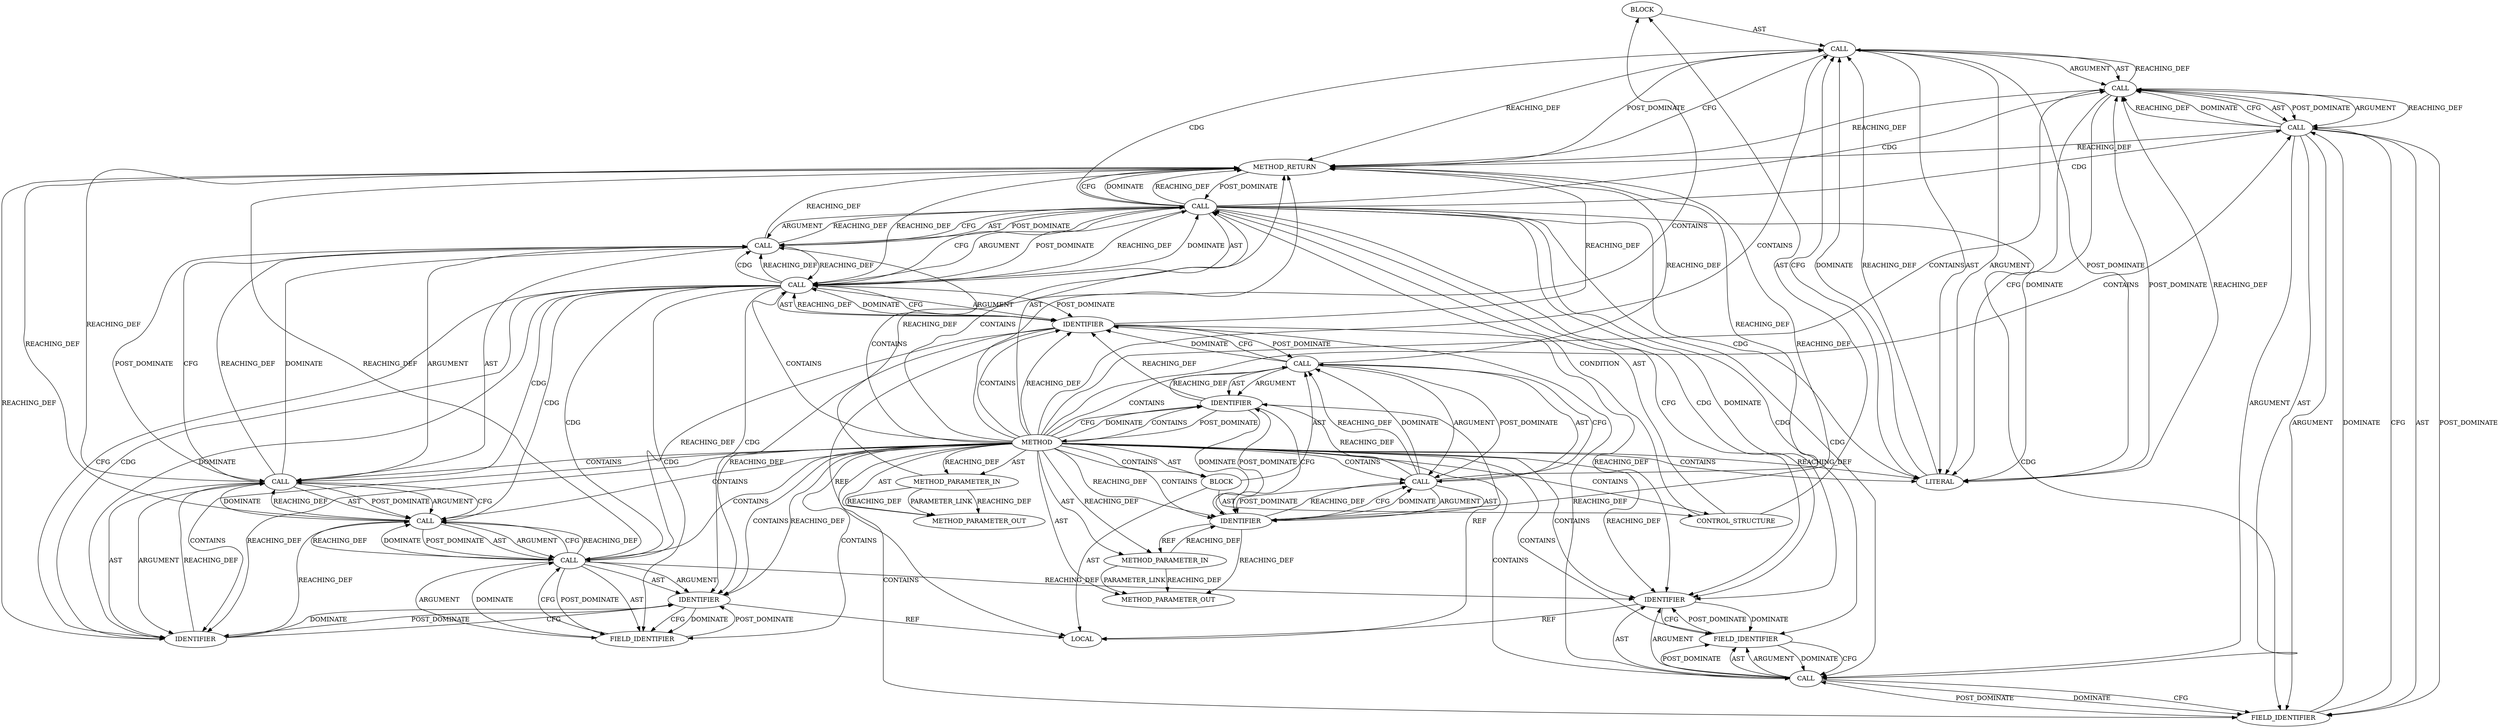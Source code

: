 digraph {
  17893 [label=BLOCK ORDER=2 ARGUMENT_INDEX=-1 CODE="<empty>" COLUMN_NUMBER=3 LINE_NUMBER=2594 TYPE_FULL_NAME="void"]
  17885 [label=IDENTIFIER ORDER=1 ARGUMENT_INDEX=1 CODE="tx_ctx" COLUMN_NUMBER=22 LINE_NUMBER=2592 TYPE_FULL_NAME="tls_sw_context_tx*" NAME="tx_ctx"]
  17886 [label=CALL ORDER=2 ARGUMENT_INDEX=2 CODE="!test_and_set_bit(BIT_TX_SCHEDULED, &tx_ctx->tx_bitmask)" COLUMN_NUMBER=6 METHOD_FULL_NAME="<operator>.logicalNot" LINE_NUMBER=2593 TYPE_FULL_NAME="<empty>" DISPATCH_TYPE="STATIC_DISPATCH" SIGNATURE="" NAME="<operator>.logicalNot"]
  17874 [label=METHOD_PARAMETER_IN ORDER=1 CODE="struct sock *sk" IS_VARIADIC=false COLUMN_NUMBER=25 LINE_NUMBER=2587 TYPE_FULL_NAME="sock*" EVALUATION_STRATEGY="BY_VALUE" INDEX=1 NAME="sk"]
  17891 [label=IDENTIFIER ORDER=1 ARGUMENT_INDEX=1 CODE="tx_ctx" COLUMN_NUMBER=43 LINE_NUMBER=2593 TYPE_FULL_NAME="tls_sw_context_tx*" NAME="tx_ctx"]
  17894 [label=CALL ORDER=1 ARGUMENT_INDEX=1 CODE="schedule_delayed_work(&tx_ctx->tx_work.work, 0)" COLUMN_NUMBER=3 METHOD_FULL_NAME="schedule_delayed_work" LINE_NUMBER=2594 TYPE_FULL_NAME="<empty>" DISPATCH_TYPE="STATIC_DISPATCH" SIGNATURE="" NAME="schedule_delayed_work"]
  21710 [label=METHOD_PARAMETER_OUT ORDER=2 CODE="struct tls_context *ctx" IS_VARIADIC=false COLUMN_NUMBER=42 LINE_NUMBER=2587 TYPE_FULL_NAME="tls_context*" EVALUATION_STRATEGY="BY_VALUE" INDEX=2 NAME="ctx"]
  17876 [label=BLOCK ORDER=3 ARGUMENT_INDEX=-1 CODE="{
	struct tls_sw_context_tx *tx_ctx = tls_sw_ctx_tx(ctx);

	/* Schedule the transmission if tx list is ready */
	if (tls_is_tx_ready(tx_ctx) &&
	    !test_and_set_bit(BIT_TX_SCHEDULED, &tx_ctx->tx_bitmask))
		schedule_delayed_work(&tx_ctx->tx_work.work, 0);
}" COLUMN_NUMBER=1 LINE_NUMBER=2588 TYPE_FULL_NAME="void"]
  17895 [label=CALL ORDER=1 ARGUMENT_INDEX=1 CODE="&tx_ctx->tx_work.work" COLUMN_NUMBER=25 METHOD_FULL_NAME="<operator>.addressOf" LINE_NUMBER=2594 TYPE_FULL_NAME="<empty>" DISPATCH_TYPE="STATIC_DISPATCH" SIGNATURE="" NAME="<operator>.addressOf"]
  17873 [label=METHOD COLUMN_NUMBER=1 LINE_NUMBER=2587 COLUMN_NUMBER_END=1 IS_EXTERNAL=false SIGNATURE="void tls_sw_write_space (sock*,tls_context*)" NAME="tls_sw_write_space" AST_PARENT_TYPE="TYPE_DECL" AST_PARENT_FULL_NAME="tls_sw.c:<global>" ORDER=62 CODE="void tls_sw_write_space(struct sock *sk, struct tls_context *ctx)
{
	struct tls_sw_context_tx *tx_ctx = tls_sw_ctx_tx(ctx);

	/* Schedule the transmission if tx list is ready */
	if (tls_is_tx_ready(tx_ctx) &&
	    !test_and_set_bit(BIT_TX_SCHEDULED, &tx_ctx->tx_bitmask))
		schedule_delayed_work(&tx_ctx->tx_work.work, 0);
}" FULL_NAME="tls_sw_write_space" LINE_NUMBER_END=2595 FILENAME="tls_sw.c"]
  17875 [label=METHOD_PARAMETER_IN ORDER=2 CODE="struct tls_context *ctx" IS_VARIADIC=false COLUMN_NUMBER=42 LINE_NUMBER=2587 TYPE_FULL_NAME="tls_context*" EVALUATION_STRATEGY="BY_VALUE" INDEX=2 NAME="ctx"]
  17901 [label=LITERAL ORDER=2 ARGUMENT_INDEX=2 CODE="0" COLUMN_NUMBER=48 LINE_NUMBER=2594 TYPE_FULL_NAME="int"]
  17882 [label=CONTROL_STRUCTURE CONTROL_STRUCTURE_TYPE="IF" ORDER=3 PARSER_TYPE_NAME="CASTIfStatement" ARGUMENT_INDEX=-1 CODE="if (tls_is_tx_ready(tx_ctx) &&
	    !test_and_set_bit(BIT_TX_SCHEDULED, &tx_ctx->tx_bitmask))" COLUMN_NUMBER=2 LINE_NUMBER=2592]
  17900 [label=FIELD_IDENTIFIER ORDER=2 ARGUMENT_INDEX=2 CODE="work" COLUMN_NUMBER=26 LINE_NUMBER=2594 CANONICAL_NAME="work"]
  17898 [label=IDENTIFIER ORDER=1 ARGUMENT_INDEX=1 CODE="tx_ctx" COLUMN_NUMBER=26 LINE_NUMBER=2594 TYPE_FULL_NAME="tls_sw_context_tx*" NAME="tx_ctx"]
  17881 [label=IDENTIFIER ORDER=1 ARGUMENT_INDEX=1 CODE="ctx" COLUMN_NUMBER=51 LINE_NUMBER=2589 TYPE_FULL_NAME="tls_context*" NAME="ctx"]
  17897 [label=CALL ORDER=1 ARGUMENT_INDEX=1 CODE="tx_ctx->tx_work" COLUMN_NUMBER=26 METHOD_FULL_NAME="<operator>.indirectFieldAccess" LINE_NUMBER=2594 TYPE_FULL_NAME="<empty>" DISPATCH_TYPE="STATIC_DISPATCH" SIGNATURE="" NAME="<operator>.indirectFieldAccess"]
  21709 [label=METHOD_PARAMETER_OUT ORDER=1 CODE="struct sock *sk" IS_VARIADIC=false COLUMN_NUMBER=25 LINE_NUMBER=2587 TYPE_FULL_NAME="sock*" EVALUATION_STRATEGY="BY_VALUE" INDEX=1 NAME="sk"]
  17899 [label=FIELD_IDENTIFIER ORDER=2 ARGUMENT_INDEX=2 CODE="tx_work" COLUMN_NUMBER=26 LINE_NUMBER=2594 CANONICAL_NAME="tx_work"]
  17888 [label=IDENTIFIER ORDER=1 ARGUMENT_INDEX=1 CODE="BIT_TX_SCHEDULED" COLUMN_NUMBER=24 LINE_NUMBER=2593 TYPE_FULL_NAME="ANY" NAME="BIT_TX_SCHEDULED"]
  17887 [label=CALL ORDER=1 ARGUMENT_INDEX=1 CODE="test_and_set_bit(BIT_TX_SCHEDULED, &tx_ctx->tx_bitmask)" COLUMN_NUMBER=7 METHOD_FULL_NAME="test_and_set_bit" LINE_NUMBER=2593 TYPE_FULL_NAME="<empty>" DISPATCH_TYPE="STATIC_DISPATCH" SIGNATURE="" NAME="test_and_set_bit"]
  17880 [label=CALL ORDER=2 ARGUMENT_INDEX=2 CODE="tls_sw_ctx_tx(ctx)" COLUMN_NUMBER=37 METHOD_FULL_NAME="tls_sw_ctx_tx" LINE_NUMBER=2589 TYPE_FULL_NAME="<empty>" DISPATCH_TYPE="STATIC_DISPATCH" SIGNATURE="" NAME="tls_sw_ctx_tx"]
  17892 [label=FIELD_IDENTIFIER ORDER=2 ARGUMENT_INDEX=2 CODE="tx_bitmask" COLUMN_NUMBER=43 LINE_NUMBER=2593 CANONICAL_NAME="tx_bitmask"]
  17877 [label=LOCAL ORDER=1 CODE="struct tls_sw_context_tx* tx_ctx" COLUMN_NUMBER=27 LINE_NUMBER=2589 TYPE_FULL_NAME="tls_sw_context_tx*" NAME="tx_ctx"]
  17902 [label=METHOD_RETURN ORDER=4 CODE="RET" COLUMN_NUMBER=1 LINE_NUMBER=2587 TYPE_FULL_NAME="void" EVALUATION_STRATEGY="BY_VALUE"]
  17884 [label=CALL ORDER=1 ARGUMENT_INDEX=1 CODE="tls_is_tx_ready(tx_ctx)" COLUMN_NUMBER=6 METHOD_FULL_NAME="tls_is_tx_ready" LINE_NUMBER=2592 TYPE_FULL_NAME="<empty>" DISPATCH_TYPE="STATIC_DISPATCH" SIGNATURE="" NAME="tls_is_tx_ready"]
  17883 [label=CALL ORDER=1 ARGUMENT_INDEX=-1 CODE="tls_is_tx_ready(tx_ctx) &&
	    !test_and_set_bit(BIT_TX_SCHEDULED, &tx_ctx->tx_bitmask)" COLUMN_NUMBER=6 METHOD_FULL_NAME="<operator>.logicalAnd" LINE_NUMBER=2592 TYPE_FULL_NAME="<empty>" DISPATCH_TYPE="STATIC_DISPATCH" SIGNATURE="" NAME="<operator>.logicalAnd"]
  17890 [label=CALL ORDER=1 ARGUMENT_INDEX=1 CODE="tx_ctx->tx_bitmask" COLUMN_NUMBER=43 METHOD_FULL_NAME="<operator>.indirectFieldAccess" LINE_NUMBER=2593 TYPE_FULL_NAME="<empty>" DISPATCH_TYPE="STATIC_DISPATCH" SIGNATURE="" NAME="<operator>.indirectFieldAccess"]
  17889 [label=CALL ORDER=2 ARGUMENT_INDEX=2 CODE="&tx_ctx->tx_bitmask" COLUMN_NUMBER=42 METHOD_FULL_NAME="<operator>.addressOf" LINE_NUMBER=2593 TYPE_FULL_NAME="<empty>" DISPATCH_TYPE="STATIC_DISPATCH" SIGNATURE="" NAME="<operator>.addressOf"]
  17879 [label=IDENTIFIER ORDER=1 ARGUMENT_INDEX=1 CODE="tx_ctx" COLUMN_NUMBER=28 LINE_NUMBER=2589 TYPE_FULL_NAME="tls_sw_context_tx*" NAME="tx_ctx"]
  17896 [label=CALL ORDER=1 ARGUMENT_INDEX=1 CODE="tx_ctx->tx_work.work" COLUMN_NUMBER=26 METHOD_FULL_NAME="<operator>.fieldAccess" LINE_NUMBER=2594 TYPE_FULL_NAME="<empty>" DISPATCH_TYPE="STATIC_DISPATCH" SIGNATURE="" NAME="<operator>.fieldAccess"]
  17878 [label=CALL ORDER=2 ARGUMENT_INDEX=-1 CODE="*tx_ctx = tls_sw_ctx_tx(ctx)" COLUMN_NUMBER=27 METHOD_FULL_NAME="<operator>.assignment" LINE_NUMBER=2589 TYPE_FULL_NAME="<empty>" DISPATCH_TYPE="STATIC_DISPATCH" SIGNATURE="" NAME="<operator>.assignment"]
  17890 -> 17898 [label=REACHING_DEF VARIABLE="tx_ctx->tx_bitmask"]
  17883 -> 17886 [label=ARGUMENT ]
  17890 -> 17889 [label=CFG ]
  17890 -> 17902 [label=REACHING_DEF VARIABLE="tx_ctx->tx_bitmask"]
  17881 -> 17902 [label=REACHING_DEF VARIABLE="ctx"]
  17883 -> 17900 [label=CDG ]
  17890 -> 17889 [label=REACHING_DEF VARIABLE="tx_ctx->tx_bitmask"]
  17890 -> 17889 [label=REACHING_DEF VARIABLE="tx_ctx->tx_bitmask"]
  17894 -> 17901 [label=AST ]
  17895 -> 17896 [label=AST ]
  17888 -> 17889 [label=REACHING_DEF VARIABLE="BIT_TX_SCHEDULED"]
  17897 -> 17898 [label=AST ]
  17893 -> 17894 [label=AST ]
  17873 -> 17888 [label=CONTAINS ]
  17873 -> 17885 [label=CONTAINS ]
  17878 -> 17879 [label=ARGUMENT ]
  17890 -> 17891 [label=ARGUMENT ]
  17873 -> 17874 [label=AST ]
  17888 -> 17891 [label=CFG ]
  17888 -> 17891 [label=DOMINATE ]
  17873 -> 17879 [label=CFG ]
  17883 -> 17901 [label=CDG ]
  17879 -> 17873 [label=POST_DOMINATE ]
  17883 -> 17886 [label=AST ]
  17885 -> 17878 [label=POST_DOMINATE ]
  17873 -> 17878 [label=CONTAINS ]
  17873 -> 17900 [label=CONTAINS ]
  17892 -> 17891 [label=POST_DOMINATE ]
  17886 -> 17883 [label=REACHING_DEF VARIABLE="!test_and_set_bit(BIT_TX_SCHEDULED, &tx_ctx->tx_bitmask)"]
  17876 -> 17877 [label=AST ]
  17883 -> 17895 [label=CDG ]
  17884 -> 17891 [label=CDG ]
  17874 -> 21709 [label=REACHING_DEF VARIABLE="sk"]
  17874 -> 21709 [label=REACHING_DEF VARIABLE="sk"]
  17886 -> 17902 [label=REACHING_DEF VARIABLE="!test_and_set_bit(BIT_TX_SCHEDULED, &tx_ctx->tx_bitmask)"]
  17873 -> 17899 [label=CONTAINS ]
  17879 -> 17881 [label=CFG ]
  17873 -> 17892 [label=CONTAINS ]
  17884 -> 17888 [label=CFG ]
  17890 -> 17892 [label=ARGUMENT ]
  17886 -> 17883 [label=CFG ]
  17889 -> 17890 [label=POST_DOMINATE ]
  17880 -> 17881 [label=ARGUMENT ]
  17878 -> 17885 [label=DOMINATE ]
  17873 -> 17876 [label=CONTAINS ]
  17885 -> 17884 [label=REACHING_DEF VARIABLE="tx_ctx"]
  17886 -> 17887 [label=ARGUMENT ]
  17902 -> 17894 [label=POST_DOMINATE ]
  17884 -> 17886 [label=CDG ]
  17873 -> 17901 [label=REACHING_DEF VARIABLE=""]
  17884 -> 17890 [label=CDG ]
  17887 -> 17902 [label=REACHING_DEF VARIABLE="test_and_set_bit(BIT_TX_SCHEDULED, &tx_ctx->tx_bitmask)"]
  17878 -> 17879 [label=AST ]
  17900 -> 17896 [label=DOMINATE ]
  17890 -> 17892 [label=POST_DOMINATE ]
  17886 -> 17887 [label=AST ]
  17888 -> 17887 [label=REACHING_DEF VARIABLE="BIT_TX_SCHEDULED"]
  17901 -> 17895 [label=POST_DOMINATE ]
  17878 -> 17885 [label=CFG ]
  17873 -> 17888 [label=REACHING_DEF VARIABLE=""]
  17881 -> 21710 [label=REACHING_DEF VARIABLE="ctx"]
  17884 -> 17889 [label=CDG ]
  17873 -> 17879 [label=DOMINATE ]
  17873 -> 17879 [label=CONTAINS ]
  17884 -> 17885 [label=ARGUMENT ]
  17873 -> 17887 [label=CONTAINS ]
  17883 -> 17902 [label=CFG ]
  17879 -> 17885 [label=REACHING_DEF VARIABLE="tx_ctx"]
  17882 -> 17883 [label=CONDITION ]
  17896 -> 17900 [label=AST ]
  17887 -> 17889 [label=AST ]
  17873 -> 17882 [label=CONTAINS ]
  17887 -> 17889 [label=POST_DOMINATE ]
  17879 -> 17877 [label=REF ]
  17876 -> 17878 [label=AST ]
  17884 -> 17883 [label=REACHING_DEF VARIABLE="tls_is_tx_ready(tx_ctx)"]
  17898 -> 17899 [label=DOMINATE ]
  17902 -> 17883 [label=POST_DOMINATE ]
  17878 -> 17880 [label=AST ]
  17873 -> 17875 [label=AST ]
  17895 -> 17901 [label=DOMINATE ]
  17901 -> 17895 [label=REACHING_DEF VARIABLE="0"]
  17884 -> 17883 [label=DOMINATE ]
  17901 -> 17894 [label=CFG ]
  17891 -> 17892 [label=CFG ]
  17873 -> 17891 [label=CONTAINS ]
  17880 -> 17878 [label=CFG ]
  17894 -> 17902 [label=CFG ]
  17875 -> 21710 [label=PARAMETER_LINK ]
  17883 -> 17896 [label=CDG ]
  17894 -> 17902 [label=REACHING_DEF VARIABLE="schedule_delayed_work(&tx_ctx->tx_work.work, 0)"]
  17883 -> 17898 [label=DOMINATE ]
  17884 -> 17883 [label=CFG ]
  17901 -> 17894 [label=DOMINATE ]
  17873 -> 17876 [label=AST ]
  17891 -> 17888 [label=POST_DOMINATE ]
  17883 -> 17894 [label=CDG ]
  17873 -> 17898 [label=CONTAINS ]
  17880 -> 17881 [label=AST ]
  17885 -> 17890 [label=REACHING_DEF VARIABLE="tx_ctx"]
  17880 -> 17879 [label=REACHING_DEF VARIABLE="tls_sw_ctx_tx(ctx)"]
  17896 -> 17897 [label=ARGUMENT ]
  17873 -> 17897 [label=CONTAINS ]
  17883 -> 17897 [label=CDG ]
  17888 -> 17902 [label=REACHING_DEF VARIABLE="BIT_TX_SCHEDULED"]
  17882 -> 17883 [label=AST ]
  17885 -> 17902 [label=REACHING_DEF VARIABLE="tx_ctx"]
  17873 -> 17874 [label=REACHING_DEF VARIABLE=""]
  17878 -> 17880 [label=ARGUMENT ]
  17896 -> 17895 [label=REACHING_DEF VARIABLE="tx_ctx->tx_work.work"]
  17896 -> 17895 [label=REACHING_DEF VARIABLE="tx_ctx->tx_work.work"]
  17873 -> 17898 [label=REACHING_DEF VARIABLE=""]
  17882 -> 17893 [label=AST ]
  17897 -> 17899 [label=POST_DOMINATE ]
  17873 -> 17891 [label=REACHING_DEF VARIABLE=""]
  17884 -> 17888 [label=CDG ]
  17896 -> 17900 [label=ARGUMENT ]
  17881 -> 17880 [label=REACHING_DEF VARIABLE="ctx"]
  17873 -> 17875 [label=REACHING_DEF VARIABLE=""]
  17873 -> 17896 [label=CONTAINS ]
  17873 -> 17885 [label=REACHING_DEF VARIABLE=""]
  17894 -> 17901 [label=ARGUMENT ]
  17878 -> 17902 [label=REACHING_DEF VARIABLE="*tx_ctx = tls_sw_ctx_tx(ctx)"]
  17887 -> 17886 [label=CFG ]
  17881 -> 17875 [label=REF ]
  17889 -> 17890 [label=ARGUMENT ]
  17889 -> 17890 [label=AST ]
  17873 -> 17880 [label=CONTAINS ]
  17874 -> 17902 [label=REACHING_DEF VARIABLE="sk"]
  17894 -> 17901 [label=POST_DOMINATE ]
  17881 -> 17880 [label=CFG ]
  17896 -> 17900 [label=POST_DOMINATE ]
  17875 -> 17881 [label=REACHING_DEF VARIABLE="ctx"]
  17895 -> 17894 [label=REACHING_DEF VARIABLE="&tx_ctx->tx_work.work"]
  17894 -> 17895 [label=ARGUMENT ]
  17897 -> 17900 [label=DOMINATE ]
  17897 -> 17899 [label=AST ]
  17881 -> 17879 [label=POST_DOMINATE ]
  17883 -> 17902 [label=DOMINATE ]
  17887 -> 17888 [label=ARGUMENT ]
  17883 -> 17898 [label=CFG ]
  17873 -> 17886 [label=CONTAINS ]
  17878 -> 17880 [label=POST_DOMINATE ]
  17884 -> 17886 [label=REACHING_DEF VARIABLE="tls_is_tx_ready(tx_ctx)"]
  17884 -> 17888 [label=DOMINATE ]
  17899 -> 17898 [label=POST_DOMINATE ]
  17875 -> 21710 [label=REACHING_DEF VARIABLE="ctx"]
  17895 -> 17896 [label=POST_DOMINATE ]
  17900 -> 17897 [label=POST_DOMINATE ]
  17884 -> 17892 [label=CDG ]
  17898 -> 17877 [label=REF ]
  17885 -> 17897 [label=REACHING_DEF VARIABLE="tx_ctx"]
  17883 -> 17884 [label=POST_DOMINATE ]
  17883 -> 17884 [label=ARGUMENT ]
  17887 -> 17888 [label=AST ]
  17873 -> 21709 [label=AST ]
  17884 -> 17902 [label=REACHING_DEF VARIABLE="tls_is_tx_ready(tx_ctx)"]
  17896 -> 17895 [label=DOMINATE ]
  17894 -> 17895 [label=AST ]
  17874 -> 21709 [label=PARAMETER_LINK ]
  17885 -> 17877 [label=REF ]
  17885 -> 17898 [label=REACHING_DEF VARIABLE="tx_ctx"]
  17889 -> 17902 [label=REACHING_DEF VARIABLE="&tx_ctx->tx_bitmask"]
  17873 -> 17895 [label=CONTAINS ]
  17884 -> 17885 [label=AST ]
  17887 -> 17886 [label=REACHING_DEF VARIABLE="test_and_set_bit(BIT_TX_SCHEDULED, &tx_ctx->tx_bitmask)"]
  17880 -> 17881 [label=POST_DOMINATE ]
  17891 -> 17892 [label=DOMINATE ]
  17885 -> 17891 [label=REACHING_DEF VARIABLE="tx_ctx"]
  17891 -> 17877 [label=REF ]
  17873 -> 17902 [label=AST ]
  17880 -> 17878 [label=REACHING_DEF VARIABLE="tls_sw_ctx_tx(ctx)"]
  17873 -> 17881 [label=REACHING_DEF VARIABLE=""]
  17873 -> 17901 [label=CONTAINS ]
  17892 -> 17890 [label=DOMINATE ]
  17887 -> 17889 [label=ARGUMENT ]
  17881 -> 17880 [label=DOMINATE ]
  17899 -> 17897 [label=DOMINATE ]
  17897 -> 17898 [label=ARGUMENT ]
  17895 -> 17902 [label=REACHING_DEF VARIABLE="&tx_ctx->tx_work.work"]
  17883 -> 17899 [label=CDG ]
  17883 -> 17898 [label=CDG ]
  17899 -> 17897 [label=CFG ]
  17873 -> 17881 [label=CONTAINS ]
  17879 -> 17881 [label=DOMINATE ]
  17880 -> 17878 [label=DOMINATE ]
  17889 -> 17887 [label=CFG ]
  17884 -> 17887 [label=CDG ]
  17900 -> 17896 [label=CFG ]
  17898 -> 17899 [label=CFG ]
  17889 -> 17887 [label=DOMINATE ]
  17890 -> 17892 [label=AST ]
  17901 -> 17894 [label=REACHING_DEF VARIABLE="0"]
  17895 -> 17896 [label=ARGUMENT ]
  17884 -> 17885 [label=POST_DOMINATE ]
  17873 -> 17884 [label=CONTAINS ]
  17890 -> 17889 [label=DOMINATE ]
  17897 -> 17899 [label=ARGUMENT ]
  17879 -> 17878 [label=REACHING_DEF VARIABLE="tx_ctx"]
  17873 -> 17890 [label=CONTAINS ]
  17896 -> 17895 [label=CFG ]
  17873 -> 21710 [label=AST ]
  17873 -> 17894 [label=CONTAINS ]
  17883 -> 17886 [label=POST_DOMINATE ]
  17885 -> 17884 [label=DOMINATE ]
  17896 -> 17897 [label=AST ]
  17883 -> 17884 [label=AST ]
  17873 -> 17893 [label=CONTAINS ]
  17895 -> 17901 [label=CFG ]
  17896 -> 17902 [label=REACHING_DEF VARIABLE="tx_ctx->tx_work.work"]
  17886 -> 17887 [label=POST_DOMINATE ]
  17897 -> 17900 [label=CFG ]
  17885 -> 17884 [label=CFG ]
  17889 -> 17887 [label=REACHING_DEF VARIABLE="&tx_ctx->tx_bitmask"]
  17876 -> 17882 [label=AST ]
  17886 -> 17884 [label=REACHING_DEF VARIABLE="!test_and_set_bit(BIT_TX_SCHEDULED, &tx_ctx->tx_bitmask)"]
  17880 -> 17902 [label=REACHING_DEF VARIABLE="tls_sw_ctx_tx(ctx)"]
  17873 -> 17889 [label=CONTAINS ]
  17873 -> 17883 [label=CONTAINS ]
  17892 -> 17890 [label=CFG ]
  17883 -> 17902 [label=REACHING_DEF VARIABLE="tls_is_tx_ready(tx_ctx) &&
	    !test_and_set_bit(BIT_TX_SCHEDULED, &tx_ctx->tx_bitmask)"]
  17887 -> 17886 [label=DOMINATE ]
  17890 -> 17891 [label=AST ]
}
